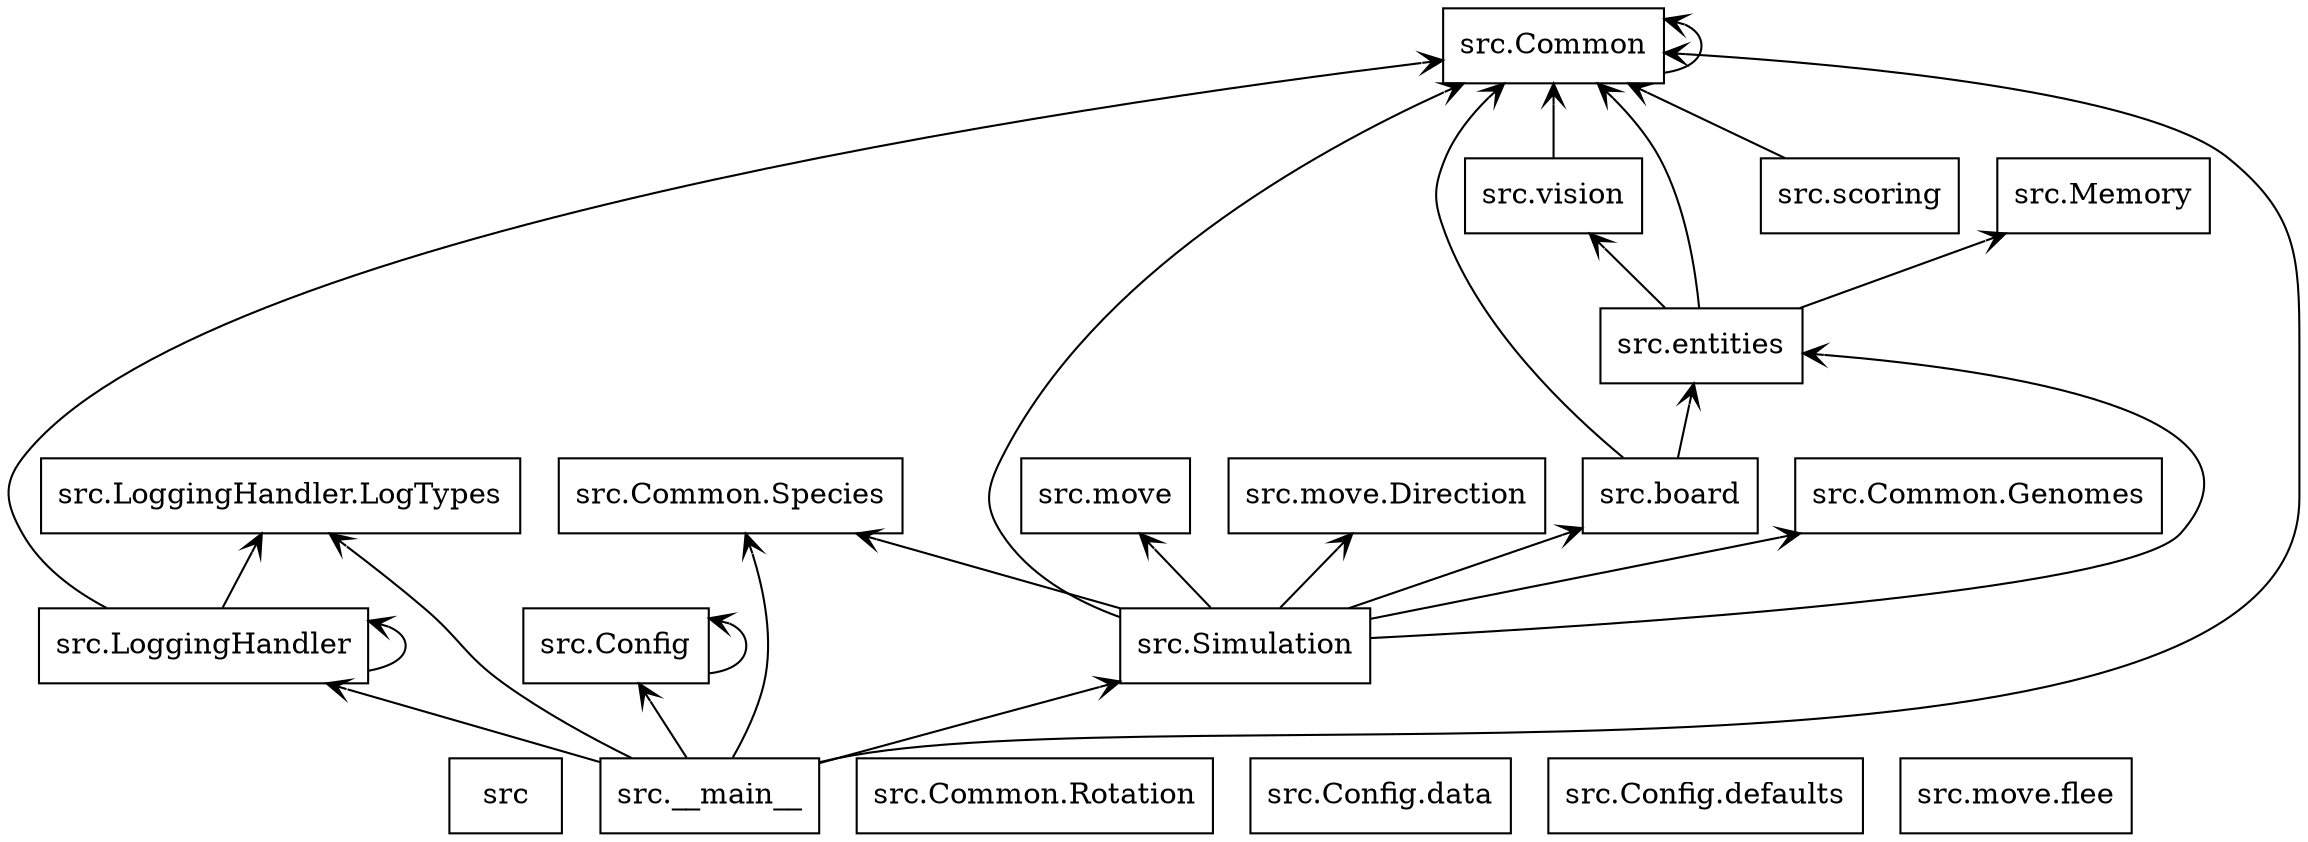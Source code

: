 digraph "packages" {
rankdir=BT
charset="utf-8"
"src" [color="black", label=<src>, shape="box", style="solid"];
"src.Common" [color="black", label=<src.Common>, shape="box", style="solid"];
"src.Common.Genomes" [color="black", label=<src.Common.Genomes>, shape="box", style="solid"];
"src.Common.Rotation" [color="black", label=<src.Common.Rotation>, shape="box", style="solid"];
"src.Common.Species" [color="black", label=<src.Common.Species>, shape="box", style="solid"];
"src.Config" [color="black", label=<src.Config>, shape="box", style="solid"];
"src.Config.data" [color="black", label=<src.Config.data>, shape="box", style="solid"];
"src.Config.defaults" [color="black", label=<src.Config.defaults>, shape="box", style="solid"];
"src.LoggingHandler" [color="black", label=<src.LoggingHandler>, shape="box", style="solid"];
"src.LoggingHandler.LogTypes" [color="black", label=<src.LoggingHandler.LogTypes>, shape="box", style="solid"];
"src.Memory" [color="black", label=<src.Memory>, shape="box", style="solid"];
"src.Simulation" [color="black", label=<src.Simulation>, shape="box", style="solid"];
"src.__main__" [color="black", label=<src.__main__>, shape="box", style="solid"];
"src.board" [color="black", label=<src.board>, shape="box", style="solid"];
"src.entities" [color="black", label=<src.entities>, shape="box", style="solid"];
"src.move" [color="black", label=<src.move>, shape="box", style="solid"];
"src.move.Direction" [color="black", label=<src.move.Direction>, shape="box", style="solid"];
"src.move.flee" [color="black", label=<src.move.flee>, shape="box", style="solid"];
"src.scoring" [color="black", label=<src.scoring>, shape="box", style="solid"];
"src.vision" [color="black", label=<src.vision>, shape="box", style="solid"];
"src.Common" -> "src.Common" [arrowhead="open", arrowtail="none"];
"src.Config" -> "src.Config" [arrowhead="open", arrowtail="none"];
"src.LoggingHandler" -> "src.Common" [arrowhead="open", arrowtail="none"];
"src.LoggingHandler" -> "src.LoggingHandler" [arrowhead="open", arrowtail="none"];
"src.LoggingHandler" -> "src.LoggingHandler.LogTypes" [arrowhead="open", arrowtail="none"];
"src.Simulation" -> "src.Common" [arrowhead="open", arrowtail="none"];
"src.Simulation" -> "src.Common.Genomes" [arrowhead="open", arrowtail="none"];
"src.Simulation" -> "src.Common.Species" [arrowhead="open", arrowtail="none"];
"src.Simulation" -> "src.board" [arrowhead="open", arrowtail="none"];
"src.Simulation" -> "src.entities" [arrowhead="open", arrowtail="none"];
"src.Simulation" -> "src.move" [arrowhead="open", arrowtail="none"];
"src.Simulation" -> "src.move.Direction" [arrowhead="open", arrowtail="none"];
"src.__main__" -> "src.Common" [arrowhead="open", arrowtail="none"];
"src.__main__" -> "src.Common.Species" [arrowhead="open", arrowtail="none"];
"src.__main__" -> "src.Config" [arrowhead="open", arrowtail="none"];
"src.__main__" -> "src.LoggingHandler" [arrowhead="open", arrowtail="none"];
"src.__main__" -> "src.LoggingHandler.LogTypes" [arrowhead="open", arrowtail="none"];
"src.__main__" -> "src.Simulation" [arrowhead="open", arrowtail="none"];
"src.board" -> "src.Common" [arrowhead="open", arrowtail="none"];
"src.board" -> "src.entities" [arrowhead="open", arrowtail="none"];
"src.entities" -> "src.Common" [arrowhead="open", arrowtail="none"];
"src.entities" -> "src.Memory" [arrowhead="open", arrowtail="none"];
"src.entities" -> "src.vision" [arrowhead="open", arrowtail="none"];
"src.scoring" -> "src.Common" [arrowhead="open", arrowtail="none"];
"src.vision" -> "src.Common" [arrowhead="open", arrowtail="none"];
}
